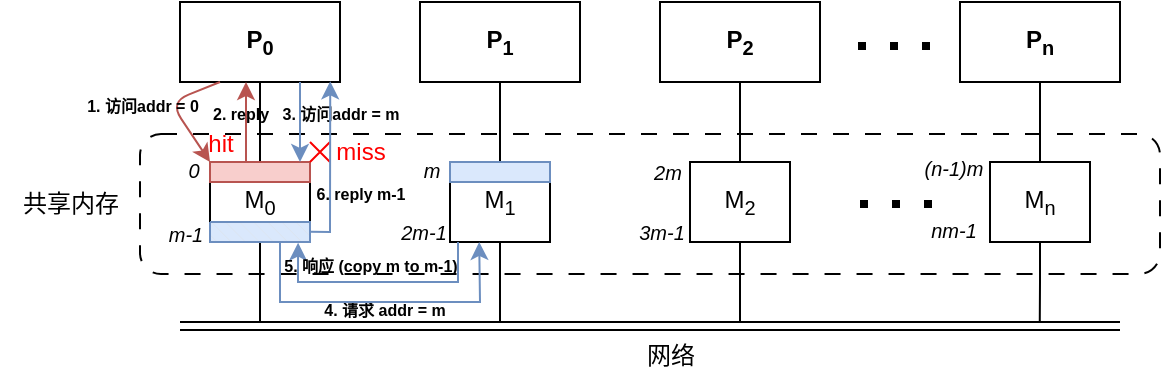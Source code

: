 <mxfile version="26.0.15">
  <diagram name="Page-1" id="lJFblaFoVInTe6D5khm1">
    <mxGraphModel dx="733" dy="420" grid="1" gridSize="10" guides="1" tooltips="1" connect="1" arrows="1" fold="1" page="1" pageScale="1" pageWidth="850" pageHeight="1100" math="0" shadow="0">
      <root>
        <mxCell id="0" />
        <mxCell id="1" parent="0" />
        <mxCell id="xm4M14iYN7U_e2rRdHb4-39" value="" style="rounded=1;whiteSpace=wrap;html=1;dashed=1;dashPattern=8 8;" parent="1" vertex="1">
          <mxGeometry x="180" y="346" width="510" height="70" as="geometry" />
        </mxCell>
        <mxCell id="xm4M14iYN7U_e2rRdHb4-25" style="edgeStyle=orthogonalEdgeStyle;rounded=0;orthogonalLoop=1;jettySize=auto;html=1;exitX=0.5;exitY=1;exitDx=0;exitDy=0;entryX=0.5;entryY=0;entryDx=0;entryDy=0;endArrow=none;startFill=0;" parent="1" source="xm4M14iYN7U_e2rRdHb4-14" target="xm4M14iYN7U_e2rRdHb4-15" edge="1">
          <mxGeometry relative="1" as="geometry" />
        </mxCell>
        <mxCell id="xm4M14iYN7U_e2rRdHb4-14" value="&lt;b&gt;P&lt;sub&gt;0&lt;/sub&gt;&lt;/b&gt;" style="rounded=0;whiteSpace=wrap;html=1;" parent="1" vertex="1">
          <mxGeometry x="200" y="280" width="80" height="40" as="geometry" />
        </mxCell>
        <mxCell id="xm4M14iYN7U_e2rRdHb4-34" style="edgeStyle=orthogonalEdgeStyle;rounded=0;orthogonalLoop=1;jettySize=auto;html=1;exitX=0.5;exitY=1;exitDx=0;exitDy=0;endArrow=none;startFill=0;" parent="1" source="xm4M14iYN7U_e2rRdHb4-15" edge="1">
          <mxGeometry relative="1" as="geometry">
            <mxPoint x="240" y="440" as="targetPoint" />
          </mxGeometry>
        </mxCell>
        <mxCell id="xm4M14iYN7U_e2rRdHb4-15" value="M&lt;sub&gt;0&lt;/sub&gt;" style="rounded=0;whiteSpace=wrap;html=1;" parent="1" vertex="1">
          <mxGeometry x="215" y="360" width="50" height="40" as="geometry" />
        </mxCell>
        <mxCell id="xm4M14iYN7U_e2rRdHb4-26" style="edgeStyle=orthogonalEdgeStyle;rounded=0;orthogonalLoop=1;jettySize=auto;html=1;exitX=0.5;exitY=1;exitDx=0;exitDy=0;entryX=0.5;entryY=0;entryDx=0;entryDy=0;endArrow=none;startFill=0;" parent="1" source="xm4M14iYN7U_e2rRdHb4-16" target="xm4M14iYN7U_e2rRdHb4-21" edge="1">
          <mxGeometry relative="1" as="geometry" />
        </mxCell>
        <mxCell id="xm4M14iYN7U_e2rRdHb4-16" value="&lt;b&gt;P&lt;sub&gt;1&lt;/sub&gt;&lt;/b&gt;" style="rounded=0;whiteSpace=wrap;html=1;" parent="1" vertex="1">
          <mxGeometry x="320" y="280" width="80" height="40" as="geometry" />
        </mxCell>
        <mxCell id="xm4M14iYN7U_e2rRdHb4-27" style="edgeStyle=orthogonalEdgeStyle;rounded=0;orthogonalLoop=1;jettySize=auto;html=1;exitX=0.5;exitY=1;exitDx=0;exitDy=0;entryX=0.5;entryY=0;entryDx=0;entryDy=0;endArrow=none;startFill=0;" parent="1" source="xm4M14iYN7U_e2rRdHb4-17" target="xm4M14iYN7U_e2rRdHb4-23" edge="1">
          <mxGeometry relative="1" as="geometry" />
        </mxCell>
        <mxCell id="xm4M14iYN7U_e2rRdHb4-17" value="&lt;b&gt;P&lt;sub&gt;2&lt;/sub&gt;&lt;/b&gt;" style="rounded=0;whiteSpace=wrap;html=1;" parent="1" vertex="1">
          <mxGeometry x="440" y="280" width="80" height="40" as="geometry" />
        </mxCell>
        <mxCell id="xm4M14iYN7U_e2rRdHb4-28" style="edgeStyle=orthogonalEdgeStyle;rounded=0;orthogonalLoop=1;jettySize=auto;html=1;exitX=0.5;exitY=1;exitDx=0;exitDy=0;entryX=0.5;entryY=0;entryDx=0;entryDy=0;endArrow=none;startFill=0;" parent="1" source="xm4M14iYN7U_e2rRdHb4-18" target="xm4M14iYN7U_e2rRdHb4-24" edge="1">
          <mxGeometry relative="1" as="geometry" />
        </mxCell>
        <mxCell id="xm4M14iYN7U_e2rRdHb4-18" value="&lt;b&gt;P&lt;sub&gt;n&lt;/sub&gt;&lt;/b&gt;" style="rounded=0;whiteSpace=wrap;html=1;" parent="1" vertex="1">
          <mxGeometry x="590" y="280" width="80" height="40" as="geometry" />
        </mxCell>
        <mxCell id="xm4M14iYN7U_e2rRdHb4-20" value="" style="endArrow=none;dashed=1;html=1;dashPattern=1 3;strokeWidth=4;rounded=0;" parent="1" edge="1">
          <mxGeometry width="50" height="50" relative="1" as="geometry">
            <mxPoint x="539" y="302" as="sourcePoint" />
            <mxPoint x="579" y="302" as="targetPoint" />
          </mxGeometry>
        </mxCell>
        <mxCell id="xm4M14iYN7U_e2rRdHb4-35" style="edgeStyle=orthogonalEdgeStyle;rounded=0;orthogonalLoop=1;jettySize=auto;html=1;exitX=0.5;exitY=1;exitDx=0;exitDy=0;endArrow=none;startFill=0;" parent="1" source="xm4M14iYN7U_e2rRdHb4-21" edge="1">
          <mxGeometry relative="1" as="geometry">
            <mxPoint x="360" y="440" as="targetPoint" />
          </mxGeometry>
        </mxCell>
        <mxCell id="xm4M14iYN7U_e2rRdHb4-21" value="M&lt;sub&gt;1&lt;/sub&gt;" style="rounded=0;whiteSpace=wrap;html=1;" parent="1" vertex="1">
          <mxGeometry x="335" y="360" width="50" height="40" as="geometry" />
        </mxCell>
        <mxCell id="xm4M14iYN7U_e2rRdHb4-36" style="edgeStyle=orthogonalEdgeStyle;rounded=0;orthogonalLoop=1;jettySize=auto;html=1;exitX=0.5;exitY=1;exitDx=0;exitDy=0;endArrow=none;startFill=0;" parent="1" source="xm4M14iYN7U_e2rRdHb4-23" edge="1">
          <mxGeometry relative="1" as="geometry">
            <mxPoint x="480" y="440" as="targetPoint" />
          </mxGeometry>
        </mxCell>
        <mxCell id="xm4M14iYN7U_e2rRdHb4-23" value="M&lt;sub&gt;2&lt;/sub&gt;" style="rounded=0;whiteSpace=wrap;html=1;" parent="1" vertex="1">
          <mxGeometry x="455" y="360" width="50" height="40" as="geometry" />
        </mxCell>
        <mxCell id="xm4M14iYN7U_e2rRdHb4-38" style="edgeStyle=orthogonalEdgeStyle;rounded=0;orthogonalLoop=1;jettySize=auto;html=1;exitX=0.5;exitY=1;exitDx=0;exitDy=0;endArrow=none;startFill=0;" parent="1" source="xm4M14iYN7U_e2rRdHb4-24" edge="1">
          <mxGeometry relative="1" as="geometry">
            <mxPoint x="629.887" y="440" as="targetPoint" />
          </mxGeometry>
        </mxCell>
        <mxCell id="xm4M14iYN7U_e2rRdHb4-24" value="M&lt;sub&gt;n&lt;/sub&gt;" style="rounded=0;whiteSpace=wrap;html=1;" parent="1" vertex="1">
          <mxGeometry x="605" y="360" width="50" height="40" as="geometry" />
        </mxCell>
        <mxCell id="xm4M14iYN7U_e2rRdHb4-29" value="" style="shape=link;html=1;rounded=0;strokeWidth=1;" parent="1" edge="1">
          <mxGeometry width="100" relative="1" as="geometry">
            <mxPoint x="200" y="442" as="sourcePoint" />
            <mxPoint x="670" y="442" as="targetPoint" />
          </mxGeometry>
        </mxCell>
        <mxCell id="xm4M14iYN7U_e2rRdHb4-33" value="网络" style="text;html=1;align=center;verticalAlign=middle;resizable=0;points=[];autosize=1;strokeColor=none;fillColor=none;" parent="1" vertex="1">
          <mxGeometry x="420" y="442" width="50" height="30" as="geometry" />
        </mxCell>
        <mxCell id="xm4M14iYN7U_e2rRdHb4-40" value="共享内存" style="text;html=1;align=center;verticalAlign=middle;resizable=0;points=[];autosize=1;strokeColor=none;fillColor=none;" parent="1" vertex="1">
          <mxGeometry x="110" y="366" width="70" height="30" as="geometry" />
        </mxCell>
        <mxCell id="xm4M14iYN7U_e2rRdHb4-41" value="0" style="text;html=1;align=center;verticalAlign=middle;whiteSpace=wrap;rounded=0;fontSize=10;fontStyle=2" parent="1" vertex="1">
          <mxGeometry x="177" y="349" width="60" height="30" as="geometry" />
        </mxCell>
        <mxCell id="xm4M14iYN7U_e2rRdHb4-42" value="m-1" style="text;html=1;align=center;verticalAlign=middle;whiteSpace=wrap;rounded=0;fontSize=10;fontStyle=2" parent="1" vertex="1">
          <mxGeometry x="173" y="381" width="60" height="30" as="geometry" />
        </mxCell>
        <mxCell id="xm4M14iYN7U_e2rRdHb4-43" value="m" style="text;html=1;align=center;verticalAlign=middle;whiteSpace=wrap;rounded=0;fontSize=10;fontStyle=2" parent="1" vertex="1">
          <mxGeometry x="296" y="349" width="60" height="30" as="geometry" />
        </mxCell>
        <mxCell id="xm4M14iYN7U_e2rRdHb4-44" value="2m-1" style="text;html=1;align=center;verticalAlign=middle;whiteSpace=wrap;rounded=0;fontSize=10;fontStyle=2" parent="1" vertex="1">
          <mxGeometry x="292" y="380" width="60" height="30" as="geometry" />
        </mxCell>
        <mxCell id="xm4M14iYN7U_e2rRdHb4-45" value="2m" style="text;html=1;align=center;verticalAlign=middle;whiteSpace=wrap;rounded=0;fontSize=10;fontStyle=2" parent="1" vertex="1">
          <mxGeometry x="414" y="350" width="60" height="30" as="geometry" />
        </mxCell>
        <mxCell id="xm4M14iYN7U_e2rRdHb4-46" value="3m-1" style="text;html=1;align=center;verticalAlign=middle;whiteSpace=wrap;rounded=0;fontSize=10;fontStyle=2" parent="1" vertex="1">
          <mxGeometry x="411" y="380" width="60" height="30" as="geometry" />
        </mxCell>
        <mxCell id="xm4M14iYN7U_e2rRdHb4-47" value="" style="endArrow=none;dashed=1;html=1;dashPattern=1 3;strokeWidth=4;rounded=0;" parent="1" edge="1">
          <mxGeometry width="50" height="50" relative="1" as="geometry">
            <mxPoint x="540" y="381" as="sourcePoint" />
            <mxPoint x="580" y="381" as="targetPoint" />
          </mxGeometry>
        </mxCell>
        <mxCell id="xm4M14iYN7U_e2rRdHb4-48" value="(n-1)m" style="text;html=1;align=center;verticalAlign=middle;whiteSpace=wrap;rounded=0;fontSize=10;fontStyle=2" parent="1" vertex="1">
          <mxGeometry x="557" y="348" width="60" height="30" as="geometry" />
        </mxCell>
        <mxCell id="xm4M14iYN7U_e2rRdHb4-49" value="nm-1" style="text;html=1;align=center;verticalAlign=middle;whiteSpace=wrap;rounded=0;fontSize=10;fontStyle=2" parent="1" vertex="1">
          <mxGeometry x="557" y="379" width="60" height="30" as="geometry" />
        </mxCell>
        <mxCell id="BEVjOLVoBLFCqcYqU82c-3" value="" style="rounded=0;whiteSpace=wrap;html=1;fillColor=#f8cecc;strokeColor=#b85450;" vertex="1" parent="1">
          <mxGeometry x="215" y="360" width="50" height="10" as="geometry" />
        </mxCell>
        <mxCell id="BEVjOLVoBLFCqcYqU82c-4" value="" style="rounded=0;whiteSpace=wrap;html=1;fillColor=#dae8fc;strokeColor=#6c8ebf;" vertex="1" parent="1">
          <mxGeometry x="335" y="360" width="50" height="10" as="geometry" />
        </mxCell>
        <mxCell id="BEVjOLVoBLFCqcYqU82c-6" value="" style="endArrow=classic;html=1;rounded=1;curved=0;fillColor=#f8cecc;strokeColor=#b85450;exitX=0.25;exitY=1;exitDx=0;exitDy=0;" edge="1" parent="1" source="xm4M14iYN7U_e2rRdHb4-14">
          <mxGeometry width="50" height="50" relative="1" as="geometry">
            <mxPoint x="215" y="300" as="sourcePoint" />
            <mxPoint x="215" y="360" as="targetPoint" />
            <Array as="points">
              <mxPoint x="195" y="330" />
            </Array>
          </mxGeometry>
        </mxCell>
        <mxCell id="BEVjOLVoBLFCqcYqU82c-8" value="&lt;font style=&quot;font-size: 8px;&quot;&gt;&lt;b&gt;1. 访问addr = 0&lt;/b&gt;&lt;/font&gt;" style="text;html=1;align=center;verticalAlign=middle;resizable=0;points=[];autosize=1;strokeColor=none;fillColor=none;" vertex="1" parent="1">
          <mxGeometry x="141" y="316" width="80" height="30" as="geometry" />
        </mxCell>
        <mxCell id="BEVjOLVoBLFCqcYqU82c-13" value="&lt;font style=&quot;color: rgb(255, 0, 0);&quot;&gt;hit&lt;/font&gt;" style="text;html=1;align=center;verticalAlign=middle;resizable=0;points=[];autosize=1;strokeColor=none;fillColor=none;" vertex="1" parent="1">
          <mxGeometry x="200" y="336" width="40" height="30" as="geometry" />
        </mxCell>
        <mxCell id="BEVjOLVoBLFCqcYqU82c-16" value="" style="endArrow=classic;html=1;rounded=0;fillColor=#f8cecc;strokeColor=#b85450;" edge="1" parent="1">
          <mxGeometry width="50" height="50" relative="1" as="geometry">
            <mxPoint x="233" y="360" as="sourcePoint" />
            <mxPoint x="233" y="320" as="targetPoint" />
          </mxGeometry>
        </mxCell>
        <mxCell id="BEVjOLVoBLFCqcYqU82c-19" value="&lt;font style=&quot;font-size: 8px;&quot;&gt;&lt;b&gt;2. reply&lt;/b&gt;&lt;/font&gt;" style="text;html=1;align=center;verticalAlign=middle;resizable=0;points=[];autosize=1;strokeColor=none;fillColor=none;" vertex="1" parent="1">
          <mxGeometry x="205" y="320" width="50" height="30" as="geometry" />
        </mxCell>
        <mxCell id="BEVjOLVoBLFCqcYqU82c-22" value="" style="endArrow=classic;html=1;rounded=0;fillColor=#dae8fc;strokeColor=#6c8ebf;" edge="1" parent="1">
          <mxGeometry width="50" height="50" relative="1" as="geometry">
            <mxPoint x="260" y="320" as="sourcePoint" />
            <mxPoint x="260" y="360" as="targetPoint" />
          </mxGeometry>
        </mxCell>
        <mxCell id="BEVjOLVoBLFCqcYqU82c-23" value="&lt;font style=&quot;font-size: 8px;&quot;&gt;&lt;b&gt;3. 访问addr = m&lt;/b&gt;&lt;/font&gt;" style="text;html=1;align=center;verticalAlign=middle;resizable=0;points=[];autosize=1;strokeColor=none;fillColor=none;" vertex="1" parent="1">
          <mxGeometry x="240" y="320" width="80" height="30" as="geometry" />
        </mxCell>
        <mxCell id="BEVjOLVoBLFCqcYqU82c-24" value="" style="shape=mxgraph.sysml.x;strokeColor=light-dark(#FA0000,#EDEDED);" vertex="1" parent="1">
          <mxGeometry x="265" y="350" width="10" height="10" as="geometry" />
        </mxCell>
        <mxCell id="BEVjOLVoBLFCqcYqU82c-26" value="&lt;font style=&quot;color: rgb(255, 0, 0);&quot;&gt;miss&lt;/font&gt;" style="text;html=1;align=center;verticalAlign=middle;resizable=0;points=[];autosize=1;strokeColor=none;fillColor=none;" vertex="1" parent="1">
          <mxGeometry x="265" y="340" width="50" height="30" as="geometry" />
        </mxCell>
        <mxCell id="BEVjOLVoBLFCqcYqU82c-27" value="" style="endArrow=none;html=1;rounded=0;exitX=0.901;exitY=1.036;exitDx=0;exitDy=0;exitPerimeter=0;fillColor=#dae8fc;strokeColor=#6c8ebf;startFill=1;startArrow=classic;" edge="1" parent="1">
          <mxGeometry width="50" height="50" relative="1" as="geometry">
            <mxPoint x="259.05" y="400.32" as="sourcePoint" />
            <mxPoint x="339" y="400" as="targetPoint" />
            <Array as="points">
              <mxPoint x="259" y="420" />
              <mxPoint x="339" y="420" />
            </Array>
          </mxGeometry>
        </mxCell>
        <mxCell id="BEVjOLVoBLFCqcYqU82c-29" value="&lt;div&gt;&lt;font style=&quot;font-size: 8px;&quot;&gt;&lt;b&gt;4. 请求 addr = m&lt;/b&gt;&lt;/font&gt;&lt;/div&gt;" style="text;html=1;align=center;verticalAlign=middle;resizable=0;points=[];autosize=1;strokeColor=none;fillColor=none;" vertex="1" parent="1">
          <mxGeometry x="262" y="418" width="80" height="30" as="geometry" />
        </mxCell>
        <mxCell id="BEVjOLVoBLFCqcYqU82c-34" value="" style="endArrow=none;html=1;rounded=0;exitX=0.25;exitY=1;exitDx=0;exitDy=0;entryX=0.7;entryY=1.008;entryDx=0;entryDy=0;entryPerimeter=0;startFill=1;startArrow=classic;fillColor=#dae8fc;strokeColor=#6c8ebf;" edge="1" parent="1" target="xm4M14iYN7U_e2rRdHb4-15">
          <mxGeometry width="50" height="50" relative="1" as="geometry">
            <mxPoint x="349.6" y="400" as="sourcePoint" />
            <mxPoint x="250" y="430" as="targetPoint" />
            <Array as="points">
              <mxPoint x="350" y="430" />
              <mxPoint x="250" y="430" />
            </Array>
          </mxGeometry>
        </mxCell>
        <mxCell id="BEVjOLVoBLFCqcYqU82c-35" value="&lt;div&gt;&lt;font style=&quot;font-size: 8px;&quot;&gt;&lt;b&gt;5. 响应 (copy m to m-1)&lt;/b&gt;&lt;/font&gt;&lt;/div&gt;" style="text;html=1;align=center;verticalAlign=middle;resizable=0;points=[];autosize=1;strokeColor=none;fillColor=none;" vertex="1" parent="1">
          <mxGeometry x="240" y="396" width="110" height="30" as="geometry" />
        </mxCell>
        <mxCell id="BEVjOLVoBLFCqcYqU82c-36" value="" style="verticalLabelPosition=bottom;verticalAlign=top;html=1;shape=mxgraph.basic.patternFillRect;fillStyle=diagRev;step=5;fillStrokeWidth=0.2;fillStrokeColor=#dddddd;fillColor=#dae8fc;strokeColor=#6c8ebf;perimeterSpacing=1;" vertex="1" parent="1">
          <mxGeometry x="215" y="390" width="50" height="10" as="geometry" />
        </mxCell>
        <mxCell id="BEVjOLVoBLFCqcYqU82c-39" value="" style="endArrow=classic;html=1;rounded=0;entryX=0.939;entryY=0.992;entryDx=0;entryDy=0;entryPerimeter=0;fillColor=#dae8fc;strokeColor=#6c8ebf;" edge="1" parent="1" target="xm4M14iYN7U_e2rRdHb4-14">
          <mxGeometry width="50" height="50" relative="1" as="geometry">
            <mxPoint x="265" y="394.84" as="sourcePoint" />
            <mxPoint x="305" y="394.84" as="targetPoint" />
            <Array as="points">
              <mxPoint x="275" y="395" />
            </Array>
          </mxGeometry>
        </mxCell>
        <mxCell id="BEVjOLVoBLFCqcYqU82c-42" value="&lt;div&gt;&lt;font style=&quot;font-size: 8px;&quot;&gt;&lt;b&gt;6. reply m-1&lt;/b&gt;&lt;/font&gt;&lt;/div&gt;" style="text;html=1;align=center;verticalAlign=middle;resizable=0;points=[];autosize=1;strokeColor=none;fillColor=none;" vertex="1" parent="1">
          <mxGeometry x="255" y="360" width="70" height="30" as="geometry" />
        </mxCell>
      </root>
    </mxGraphModel>
  </diagram>
</mxfile>
